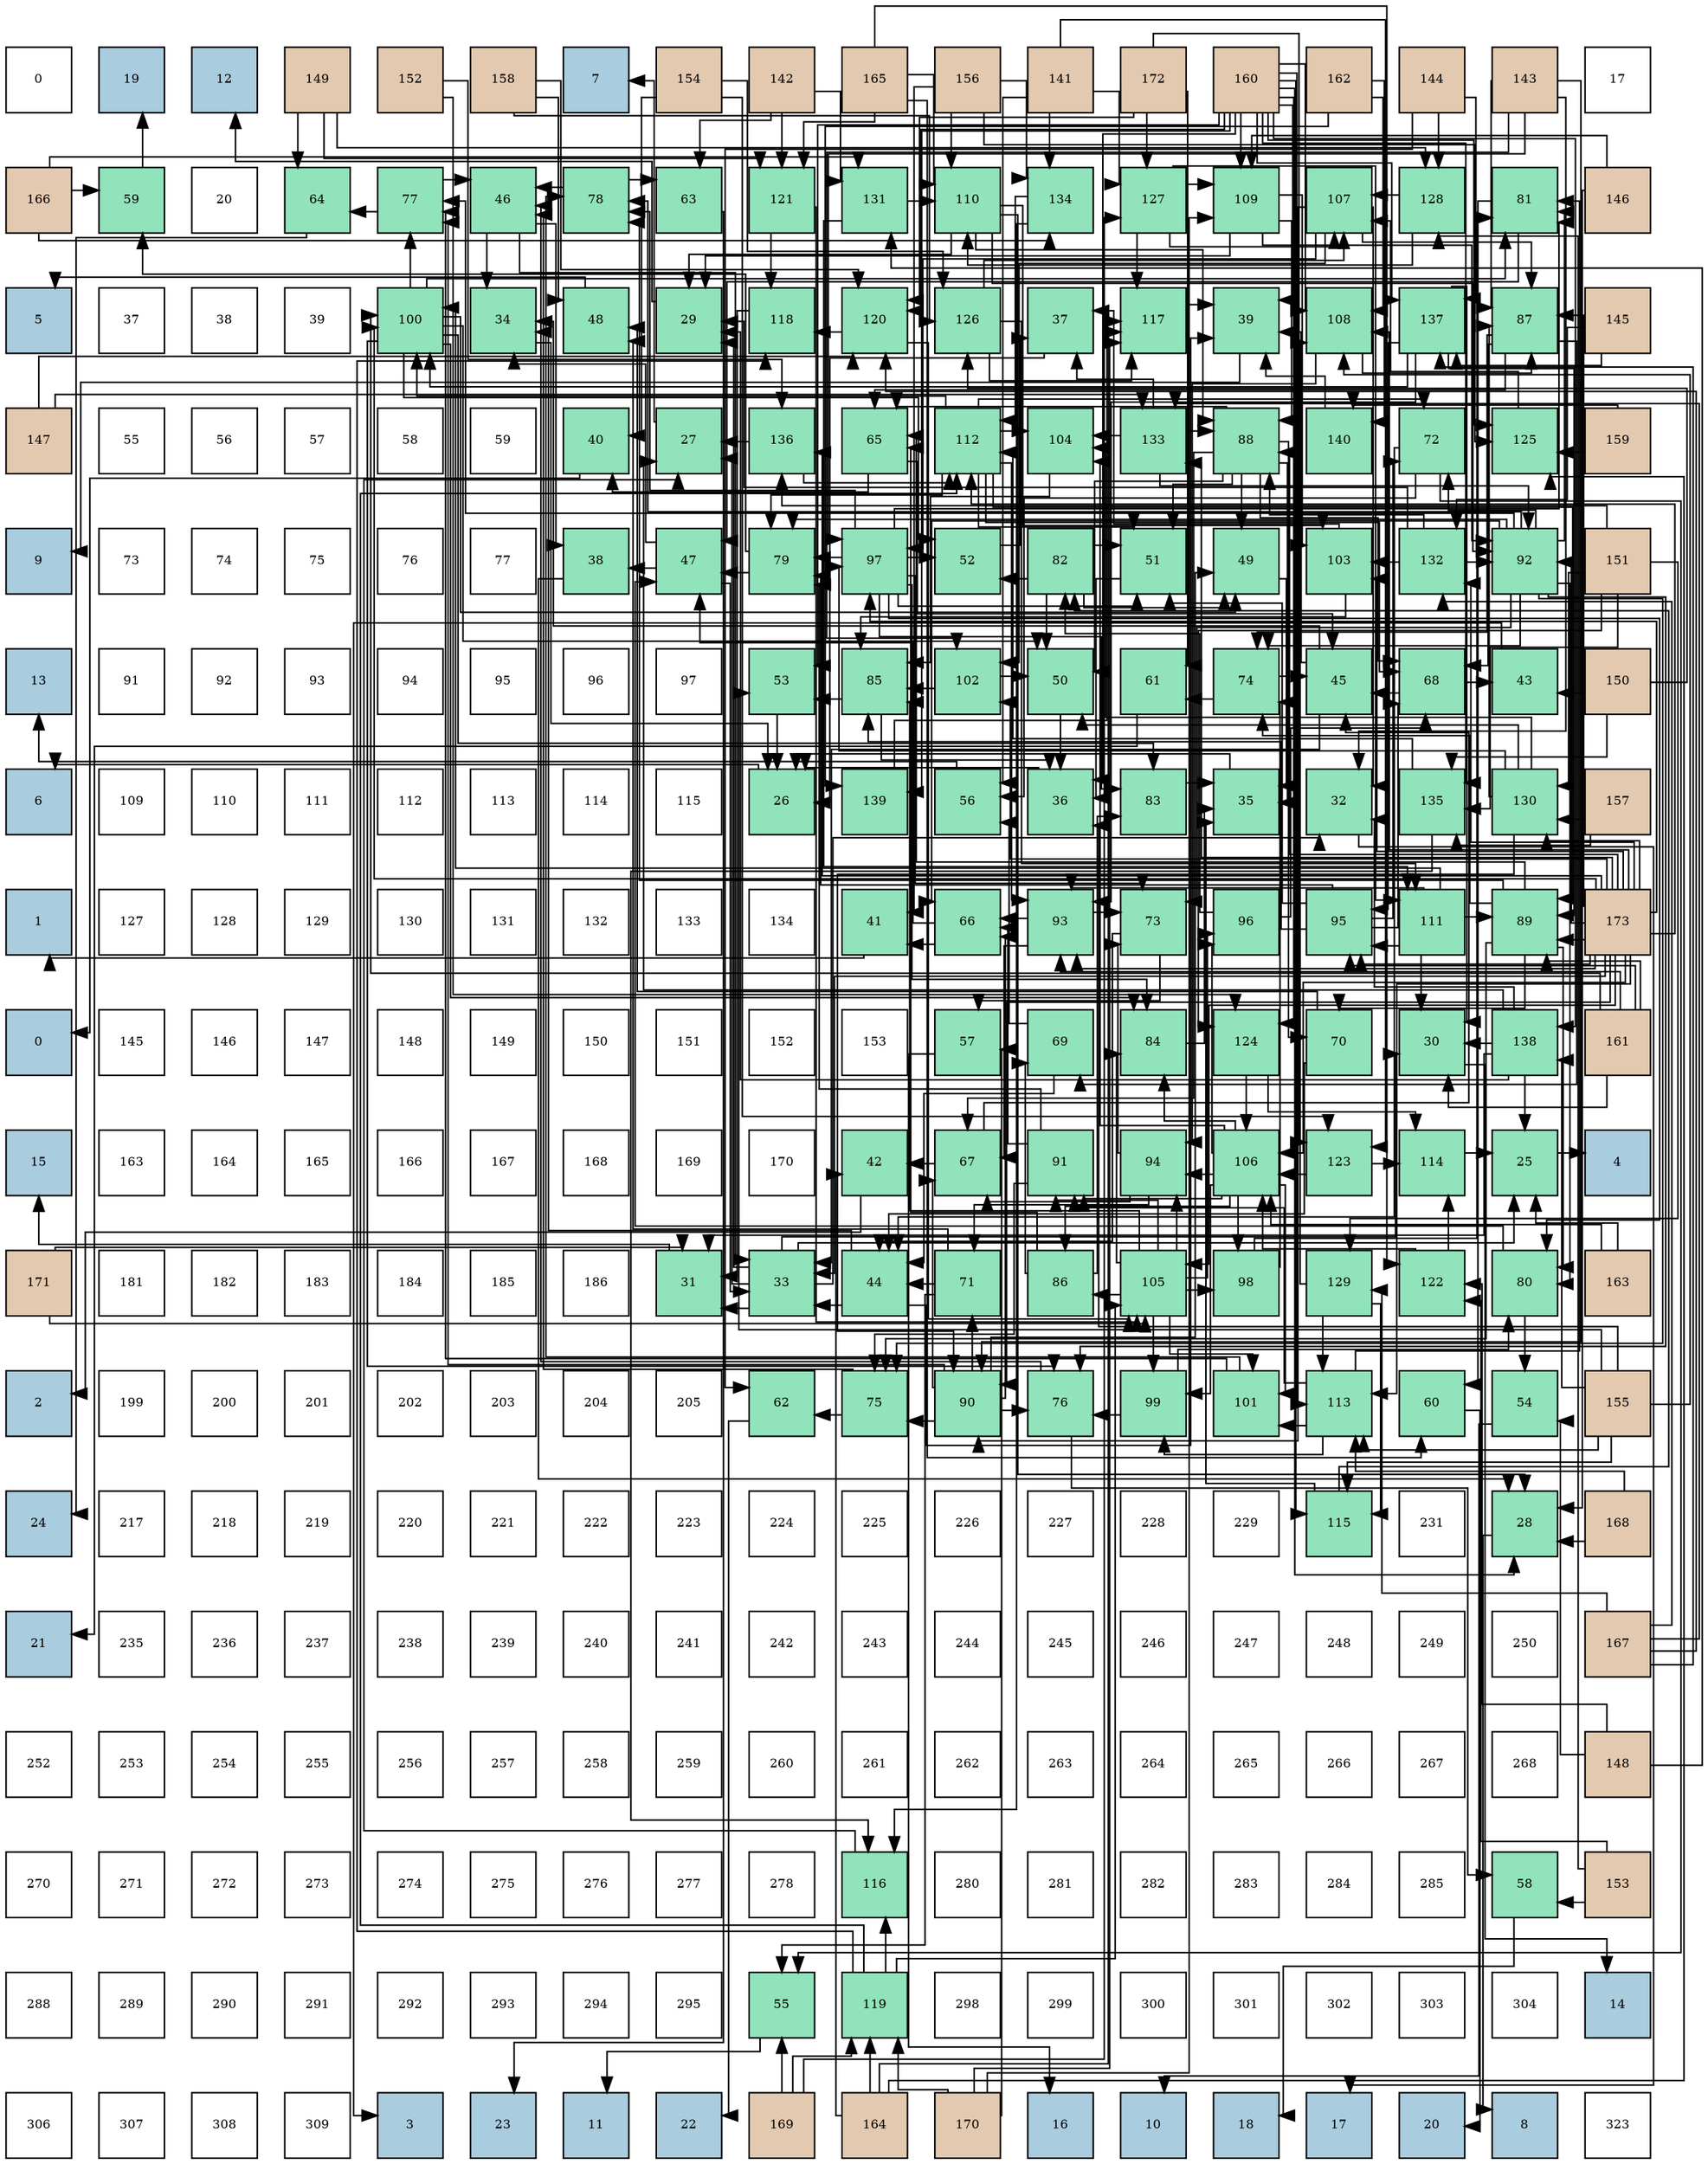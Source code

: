 digraph layout{
 rankdir=TB;
 splines=ortho;
 node [style=filled shape=square fixedsize=true width=0.6];
0[label="0", fontsize=8, fillcolor="#ffffff"];
1[label="19", fontsize=8, fillcolor="#a9ccde"];
2[label="12", fontsize=8, fillcolor="#a9ccde"];
3[label="149", fontsize=8, fillcolor="#e3c9af"];
4[label="152", fontsize=8, fillcolor="#e3c9af"];
5[label="158", fontsize=8, fillcolor="#e3c9af"];
6[label="7", fontsize=8, fillcolor="#a9ccde"];
7[label="154", fontsize=8, fillcolor="#e3c9af"];
8[label="142", fontsize=8, fillcolor="#e3c9af"];
9[label="165", fontsize=8, fillcolor="#e3c9af"];
10[label="156", fontsize=8, fillcolor="#e3c9af"];
11[label="141", fontsize=8, fillcolor="#e3c9af"];
12[label="172", fontsize=8, fillcolor="#e3c9af"];
13[label="160", fontsize=8, fillcolor="#e3c9af"];
14[label="162", fontsize=8, fillcolor="#e3c9af"];
15[label="144", fontsize=8, fillcolor="#e3c9af"];
16[label="143", fontsize=8, fillcolor="#e3c9af"];
17[label="17", fontsize=8, fillcolor="#ffffff"];
18[label="166", fontsize=8, fillcolor="#e3c9af"];
19[label="59", fontsize=8, fillcolor="#91e3bb"];
20[label="20", fontsize=8, fillcolor="#ffffff"];
21[label="64", fontsize=8, fillcolor="#91e3bb"];
22[label="77", fontsize=8, fillcolor="#91e3bb"];
23[label="46", fontsize=8, fillcolor="#91e3bb"];
24[label="78", fontsize=8, fillcolor="#91e3bb"];
25[label="63", fontsize=8, fillcolor="#91e3bb"];
26[label="121", fontsize=8, fillcolor="#91e3bb"];
27[label="131", fontsize=8, fillcolor="#91e3bb"];
28[label="110", fontsize=8, fillcolor="#91e3bb"];
29[label="134", fontsize=8, fillcolor="#91e3bb"];
30[label="127", fontsize=8, fillcolor="#91e3bb"];
31[label="109", fontsize=8, fillcolor="#91e3bb"];
32[label="107", fontsize=8, fillcolor="#91e3bb"];
33[label="128", fontsize=8, fillcolor="#91e3bb"];
34[label="81", fontsize=8, fillcolor="#91e3bb"];
35[label="146", fontsize=8, fillcolor="#e3c9af"];
36[label="5", fontsize=8, fillcolor="#a9ccde"];
37[label="37", fontsize=8, fillcolor="#ffffff"];
38[label="38", fontsize=8, fillcolor="#ffffff"];
39[label="39", fontsize=8, fillcolor="#ffffff"];
40[label="100", fontsize=8, fillcolor="#91e3bb"];
41[label="34", fontsize=8, fillcolor="#91e3bb"];
42[label="48", fontsize=8, fillcolor="#91e3bb"];
43[label="29", fontsize=8, fillcolor="#91e3bb"];
44[label="118", fontsize=8, fillcolor="#91e3bb"];
45[label="120", fontsize=8, fillcolor="#91e3bb"];
46[label="126", fontsize=8, fillcolor="#91e3bb"];
47[label="37", fontsize=8, fillcolor="#91e3bb"];
48[label="117", fontsize=8, fillcolor="#91e3bb"];
49[label="39", fontsize=8, fillcolor="#91e3bb"];
50[label="108", fontsize=8, fillcolor="#91e3bb"];
51[label="137", fontsize=8, fillcolor="#91e3bb"];
52[label="87", fontsize=8, fillcolor="#91e3bb"];
53[label="145", fontsize=8, fillcolor="#e3c9af"];
54[label="147", fontsize=8, fillcolor="#e3c9af"];
55[label="55", fontsize=8, fillcolor="#ffffff"];
56[label="56", fontsize=8, fillcolor="#ffffff"];
57[label="57", fontsize=8, fillcolor="#ffffff"];
58[label="58", fontsize=8, fillcolor="#ffffff"];
59[label="59", fontsize=8, fillcolor="#ffffff"];
60[label="40", fontsize=8, fillcolor="#91e3bb"];
61[label="27", fontsize=8, fillcolor="#91e3bb"];
62[label="136", fontsize=8, fillcolor="#91e3bb"];
63[label="65", fontsize=8, fillcolor="#91e3bb"];
64[label="112", fontsize=8, fillcolor="#91e3bb"];
65[label="104", fontsize=8, fillcolor="#91e3bb"];
66[label="133", fontsize=8, fillcolor="#91e3bb"];
67[label="88", fontsize=8, fillcolor="#91e3bb"];
68[label="140", fontsize=8, fillcolor="#91e3bb"];
69[label="72", fontsize=8, fillcolor="#91e3bb"];
70[label="125", fontsize=8, fillcolor="#91e3bb"];
71[label="159", fontsize=8, fillcolor="#e3c9af"];
72[label="9", fontsize=8, fillcolor="#a9ccde"];
73[label="73", fontsize=8, fillcolor="#ffffff"];
74[label="74", fontsize=8, fillcolor="#ffffff"];
75[label="75", fontsize=8, fillcolor="#ffffff"];
76[label="76", fontsize=8, fillcolor="#ffffff"];
77[label="77", fontsize=8, fillcolor="#ffffff"];
78[label="38", fontsize=8, fillcolor="#91e3bb"];
79[label="47", fontsize=8, fillcolor="#91e3bb"];
80[label="79", fontsize=8, fillcolor="#91e3bb"];
81[label="97", fontsize=8, fillcolor="#91e3bb"];
82[label="52", fontsize=8, fillcolor="#91e3bb"];
83[label="82", fontsize=8, fillcolor="#91e3bb"];
84[label="51", fontsize=8, fillcolor="#91e3bb"];
85[label="49", fontsize=8, fillcolor="#91e3bb"];
86[label="103", fontsize=8, fillcolor="#91e3bb"];
87[label="132", fontsize=8, fillcolor="#91e3bb"];
88[label="92", fontsize=8, fillcolor="#91e3bb"];
89[label="151", fontsize=8, fillcolor="#e3c9af"];
90[label="13", fontsize=8, fillcolor="#a9ccde"];
91[label="91", fontsize=8, fillcolor="#ffffff"];
92[label="92", fontsize=8, fillcolor="#ffffff"];
93[label="93", fontsize=8, fillcolor="#ffffff"];
94[label="94", fontsize=8, fillcolor="#ffffff"];
95[label="95", fontsize=8, fillcolor="#ffffff"];
96[label="96", fontsize=8, fillcolor="#ffffff"];
97[label="97", fontsize=8, fillcolor="#ffffff"];
98[label="53", fontsize=8, fillcolor="#91e3bb"];
99[label="85", fontsize=8, fillcolor="#91e3bb"];
100[label="102", fontsize=8, fillcolor="#91e3bb"];
101[label="50", fontsize=8, fillcolor="#91e3bb"];
102[label="61", fontsize=8, fillcolor="#91e3bb"];
103[label="74", fontsize=8, fillcolor="#91e3bb"];
104[label="45", fontsize=8, fillcolor="#91e3bb"];
105[label="68", fontsize=8, fillcolor="#91e3bb"];
106[label="43", fontsize=8, fillcolor="#91e3bb"];
107[label="150", fontsize=8, fillcolor="#e3c9af"];
108[label="6", fontsize=8, fillcolor="#a9ccde"];
109[label="109", fontsize=8, fillcolor="#ffffff"];
110[label="110", fontsize=8, fillcolor="#ffffff"];
111[label="111", fontsize=8, fillcolor="#ffffff"];
112[label="112", fontsize=8, fillcolor="#ffffff"];
113[label="113", fontsize=8, fillcolor="#ffffff"];
114[label="114", fontsize=8, fillcolor="#ffffff"];
115[label="115", fontsize=8, fillcolor="#ffffff"];
116[label="26", fontsize=8, fillcolor="#91e3bb"];
117[label="139", fontsize=8, fillcolor="#91e3bb"];
118[label="56", fontsize=8, fillcolor="#91e3bb"];
119[label="36", fontsize=8, fillcolor="#91e3bb"];
120[label="83", fontsize=8, fillcolor="#91e3bb"];
121[label="35", fontsize=8, fillcolor="#91e3bb"];
122[label="32", fontsize=8, fillcolor="#91e3bb"];
123[label="135", fontsize=8, fillcolor="#91e3bb"];
124[label="130", fontsize=8, fillcolor="#91e3bb"];
125[label="157", fontsize=8, fillcolor="#e3c9af"];
126[label="1", fontsize=8, fillcolor="#a9ccde"];
127[label="127", fontsize=8, fillcolor="#ffffff"];
128[label="128", fontsize=8, fillcolor="#ffffff"];
129[label="129", fontsize=8, fillcolor="#ffffff"];
130[label="130", fontsize=8, fillcolor="#ffffff"];
131[label="131", fontsize=8, fillcolor="#ffffff"];
132[label="132", fontsize=8, fillcolor="#ffffff"];
133[label="133", fontsize=8, fillcolor="#ffffff"];
134[label="134", fontsize=8, fillcolor="#ffffff"];
135[label="41", fontsize=8, fillcolor="#91e3bb"];
136[label="66", fontsize=8, fillcolor="#91e3bb"];
137[label="93", fontsize=8, fillcolor="#91e3bb"];
138[label="73", fontsize=8, fillcolor="#91e3bb"];
139[label="96", fontsize=8, fillcolor="#91e3bb"];
140[label="95", fontsize=8, fillcolor="#91e3bb"];
141[label="111", fontsize=8, fillcolor="#91e3bb"];
142[label="89", fontsize=8, fillcolor="#91e3bb"];
143[label="173", fontsize=8, fillcolor="#e3c9af"];
144[label="0", fontsize=8, fillcolor="#a9ccde"];
145[label="145", fontsize=8, fillcolor="#ffffff"];
146[label="146", fontsize=8, fillcolor="#ffffff"];
147[label="147", fontsize=8, fillcolor="#ffffff"];
148[label="148", fontsize=8, fillcolor="#ffffff"];
149[label="149", fontsize=8, fillcolor="#ffffff"];
150[label="150", fontsize=8, fillcolor="#ffffff"];
151[label="151", fontsize=8, fillcolor="#ffffff"];
152[label="152", fontsize=8, fillcolor="#ffffff"];
153[label="153", fontsize=8, fillcolor="#ffffff"];
154[label="57", fontsize=8, fillcolor="#91e3bb"];
155[label="69", fontsize=8, fillcolor="#91e3bb"];
156[label="84", fontsize=8, fillcolor="#91e3bb"];
157[label="124", fontsize=8, fillcolor="#91e3bb"];
158[label="70", fontsize=8, fillcolor="#91e3bb"];
159[label="30", fontsize=8, fillcolor="#91e3bb"];
160[label="138", fontsize=8, fillcolor="#91e3bb"];
161[label="161", fontsize=8, fillcolor="#e3c9af"];
162[label="15", fontsize=8, fillcolor="#a9ccde"];
163[label="163", fontsize=8, fillcolor="#ffffff"];
164[label="164", fontsize=8, fillcolor="#ffffff"];
165[label="165", fontsize=8, fillcolor="#ffffff"];
166[label="166", fontsize=8, fillcolor="#ffffff"];
167[label="167", fontsize=8, fillcolor="#ffffff"];
168[label="168", fontsize=8, fillcolor="#ffffff"];
169[label="169", fontsize=8, fillcolor="#ffffff"];
170[label="170", fontsize=8, fillcolor="#ffffff"];
171[label="42", fontsize=8, fillcolor="#91e3bb"];
172[label="67", fontsize=8, fillcolor="#91e3bb"];
173[label="91", fontsize=8, fillcolor="#91e3bb"];
174[label="94", fontsize=8, fillcolor="#91e3bb"];
175[label="106", fontsize=8, fillcolor="#91e3bb"];
176[label="123", fontsize=8, fillcolor="#91e3bb"];
177[label="114", fontsize=8, fillcolor="#91e3bb"];
178[label="25", fontsize=8, fillcolor="#91e3bb"];
179[label="4", fontsize=8, fillcolor="#a9ccde"];
180[label="171", fontsize=8, fillcolor="#e3c9af"];
181[label="181", fontsize=8, fillcolor="#ffffff"];
182[label="182", fontsize=8, fillcolor="#ffffff"];
183[label="183", fontsize=8, fillcolor="#ffffff"];
184[label="184", fontsize=8, fillcolor="#ffffff"];
185[label="185", fontsize=8, fillcolor="#ffffff"];
186[label="186", fontsize=8, fillcolor="#ffffff"];
187[label="31", fontsize=8, fillcolor="#91e3bb"];
188[label="33", fontsize=8, fillcolor="#91e3bb"];
189[label="44", fontsize=8, fillcolor="#91e3bb"];
190[label="71", fontsize=8, fillcolor="#91e3bb"];
191[label="86", fontsize=8, fillcolor="#91e3bb"];
192[label="105", fontsize=8, fillcolor="#91e3bb"];
193[label="98", fontsize=8, fillcolor="#91e3bb"];
194[label="129", fontsize=8, fillcolor="#91e3bb"];
195[label="122", fontsize=8, fillcolor="#91e3bb"];
196[label="80", fontsize=8, fillcolor="#91e3bb"];
197[label="163", fontsize=8, fillcolor="#e3c9af"];
198[label="2", fontsize=8, fillcolor="#a9ccde"];
199[label="199", fontsize=8, fillcolor="#ffffff"];
200[label="200", fontsize=8, fillcolor="#ffffff"];
201[label="201", fontsize=8, fillcolor="#ffffff"];
202[label="202", fontsize=8, fillcolor="#ffffff"];
203[label="203", fontsize=8, fillcolor="#ffffff"];
204[label="204", fontsize=8, fillcolor="#ffffff"];
205[label="205", fontsize=8, fillcolor="#ffffff"];
206[label="62", fontsize=8, fillcolor="#91e3bb"];
207[label="75", fontsize=8, fillcolor="#91e3bb"];
208[label="90", fontsize=8, fillcolor="#91e3bb"];
209[label="76", fontsize=8, fillcolor="#91e3bb"];
210[label="99", fontsize=8, fillcolor="#91e3bb"];
211[label="101", fontsize=8, fillcolor="#91e3bb"];
212[label="113", fontsize=8, fillcolor="#91e3bb"];
213[label="60", fontsize=8, fillcolor="#91e3bb"];
214[label="54", fontsize=8, fillcolor="#91e3bb"];
215[label="155", fontsize=8, fillcolor="#e3c9af"];
216[label="24", fontsize=8, fillcolor="#a9ccde"];
217[label="217", fontsize=8, fillcolor="#ffffff"];
218[label="218", fontsize=8, fillcolor="#ffffff"];
219[label="219", fontsize=8, fillcolor="#ffffff"];
220[label="220", fontsize=8, fillcolor="#ffffff"];
221[label="221", fontsize=8, fillcolor="#ffffff"];
222[label="222", fontsize=8, fillcolor="#ffffff"];
223[label="223", fontsize=8, fillcolor="#ffffff"];
224[label="224", fontsize=8, fillcolor="#ffffff"];
225[label="225", fontsize=8, fillcolor="#ffffff"];
226[label="226", fontsize=8, fillcolor="#ffffff"];
227[label="227", fontsize=8, fillcolor="#ffffff"];
228[label="228", fontsize=8, fillcolor="#ffffff"];
229[label="229", fontsize=8, fillcolor="#ffffff"];
230[label="115", fontsize=8, fillcolor="#91e3bb"];
231[label="231", fontsize=8, fillcolor="#ffffff"];
232[label="28", fontsize=8, fillcolor="#91e3bb"];
233[label="168", fontsize=8, fillcolor="#e3c9af"];
234[label="21", fontsize=8, fillcolor="#a9ccde"];
235[label="235", fontsize=8, fillcolor="#ffffff"];
236[label="236", fontsize=8, fillcolor="#ffffff"];
237[label="237", fontsize=8, fillcolor="#ffffff"];
238[label="238", fontsize=8, fillcolor="#ffffff"];
239[label="239", fontsize=8, fillcolor="#ffffff"];
240[label="240", fontsize=8, fillcolor="#ffffff"];
241[label="241", fontsize=8, fillcolor="#ffffff"];
242[label="242", fontsize=8, fillcolor="#ffffff"];
243[label="243", fontsize=8, fillcolor="#ffffff"];
244[label="244", fontsize=8, fillcolor="#ffffff"];
245[label="245", fontsize=8, fillcolor="#ffffff"];
246[label="246", fontsize=8, fillcolor="#ffffff"];
247[label="247", fontsize=8, fillcolor="#ffffff"];
248[label="248", fontsize=8, fillcolor="#ffffff"];
249[label="249", fontsize=8, fillcolor="#ffffff"];
250[label="250", fontsize=8, fillcolor="#ffffff"];
251[label="167", fontsize=8, fillcolor="#e3c9af"];
252[label="252", fontsize=8, fillcolor="#ffffff"];
253[label="253", fontsize=8, fillcolor="#ffffff"];
254[label="254", fontsize=8, fillcolor="#ffffff"];
255[label="255", fontsize=8, fillcolor="#ffffff"];
256[label="256", fontsize=8, fillcolor="#ffffff"];
257[label="257", fontsize=8, fillcolor="#ffffff"];
258[label="258", fontsize=8, fillcolor="#ffffff"];
259[label="259", fontsize=8, fillcolor="#ffffff"];
260[label="260", fontsize=8, fillcolor="#ffffff"];
261[label="261", fontsize=8, fillcolor="#ffffff"];
262[label="262", fontsize=8, fillcolor="#ffffff"];
263[label="263", fontsize=8, fillcolor="#ffffff"];
264[label="264", fontsize=8, fillcolor="#ffffff"];
265[label="265", fontsize=8, fillcolor="#ffffff"];
266[label="266", fontsize=8, fillcolor="#ffffff"];
267[label="267", fontsize=8, fillcolor="#ffffff"];
268[label="268", fontsize=8, fillcolor="#ffffff"];
269[label="148", fontsize=8, fillcolor="#e3c9af"];
270[label="270", fontsize=8, fillcolor="#ffffff"];
271[label="271", fontsize=8, fillcolor="#ffffff"];
272[label="272", fontsize=8, fillcolor="#ffffff"];
273[label="273", fontsize=8, fillcolor="#ffffff"];
274[label="274", fontsize=8, fillcolor="#ffffff"];
275[label="275", fontsize=8, fillcolor="#ffffff"];
276[label="276", fontsize=8, fillcolor="#ffffff"];
277[label="277", fontsize=8, fillcolor="#ffffff"];
278[label="278", fontsize=8, fillcolor="#ffffff"];
279[label="116", fontsize=8, fillcolor="#91e3bb"];
280[label="280", fontsize=8, fillcolor="#ffffff"];
281[label="281", fontsize=8, fillcolor="#ffffff"];
282[label="282", fontsize=8, fillcolor="#ffffff"];
283[label="283", fontsize=8, fillcolor="#ffffff"];
284[label="284", fontsize=8, fillcolor="#ffffff"];
285[label="285", fontsize=8, fillcolor="#ffffff"];
286[label="58", fontsize=8, fillcolor="#91e3bb"];
287[label="153", fontsize=8, fillcolor="#e3c9af"];
288[label="288", fontsize=8, fillcolor="#ffffff"];
289[label="289", fontsize=8, fillcolor="#ffffff"];
290[label="290", fontsize=8, fillcolor="#ffffff"];
291[label="291", fontsize=8, fillcolor="#ffffff"];
292[label="292", fontsize=8, fillcolor="#ffffff"];
293[label="293", fontsize=8, fillcolor="#ffffff"];
294[label="294", fontsize=8, fillcolor="#ffffff"];
295[label="295", fontsize=8, fillcolor="#ffffff"];
296[label="55", fontsize=8, fillcolor="#91e3bb"];
297[label="119", fontsize=8, fillcolor="#91e3bb"];
298[label="298", fontsize=8, fillcolor="#ffffff"];
299[label="299", fontsize=8, fillcolor="#ffffff"];
300[label="300", fontsize=8, fillcolor="#ffffff"];
301[label="301", fontsize=8, fillcolor="#ffffff"];
302[label="302", fontsize=8, fillcolor="#ffffff"];
303[label="303", fontsize=8, fillcolor="#ffffff"];
304[label="304", fontsize=8, fillcolor="#ffffff"];
305[label="14", fontsize=8, fillcolor="#a9ccde"];
306[label="306", fontsize=8, fillcolor="#ffffff"];
307[label="307", fontsize=8, fillcolor="#ffffff"];
308[label="308", fontsize=8, fillcolor="#ffffff"];
309[label="309", fontsize=8, fillcolor="#ffffff"];
310[label="3", fontsize=8, fillcolor="#a9ccde"];
311[label="23", fontsize=8, fillcolor="#a9ccde"];
312[label="11", fontsize=8, fillcolor="#a9ccde"];
313[label="22", fontsize=8, fillcolor="#a9ccde"];
314[label="169", fontsize=8, fillcolor="#e3c9af"];
315[label="164", fontsize=8, fillcolor="#e3c9af"];
316[label="170", fontsize=8, fillcolor="#e3c9af"];
317[label="16", fontsize=8, fillcolor="#a9ccde"];
318[label="10", fontsize=8, fillcolor="#a9ccde"];
319[label="18", fontsize=8, fillcolor="#a9ccde"];
320[label="17", fontsize=8, fillcolor="#a9ccde"];
321[label="20", fontsize=8, fillcolor="#a9ccde"];
322[label="8", fontsize=8, fillcolor="#a9ccde"];
323[label="323", fontsize=8, fillcolor="#ffffff"];
edge [constraint=false, style=vis];178 -> 179;
116 -> 108;
61 -> 6;
232 -> 322;
43 -> 2;
159 -> 305;
187 -> 162;
122 -> 320;
188 -> 178;
188 -> 61;
188 -> 43;
188 -> 159;
188 -> 187;
188 -> 122;
41 -> 116;
121 -> 116;
119 -> 116;
47 -> 116;
78 -> 232;
49 -> 72;
60 -> 144;
135 -> 126;
171 -> 198;
106 -> 310;
189 -> 188;
189 -> 41;
189 -> 49;
104 -> 188;
104 -> 41;
104 -> 49;
23 -> 188;
23 -> 41;
23 -> 78;
79 -> 188;
79 -> 41;
79 -> 78;
42 -> 36;
85 -> 121;
101 -> 119;
84 -> 119;
82 -> 47;
98 -> 116;
214 -> 318;
296 -> 312;
118 -> 90;
154 -> 317;
286 -> 319;
19 -> 1;
213 -> 321;
102 -> 234;
206 -> 313;
25 -> 311;
21 -> 216;
63 -> 60;
63 -> 104;
136 -> 135;
136 -> 79;
172 -> 171;
172 -> 104;
105 -> 106;
105 -> 104;
155 -> 189;
155 -> 118;
158 -> 189;
158 -> 42;
190 -> 189;
190 -> 42;
190 -> 296;
69 -> 189;
69 -> 296;
69 -> 118;
138 -> 189;
138 -> 154;
103 -> 104;
103 -> 102;
207 -> 23;
207 -> 206;
209 -> 23;
209 -> 286;
22 -> 23;
22 -> 21;
24 -> 23;
24 -> 25;
80 -> 79;
80 -> 19;
196 -> 79;
196 -> 214;
34 -> 79;
34 -> 213;
83 -> 85;
83 -> 101;
83 -> 84;
83 -> 82;
120 -> 121;
156 -> 121;
99 -> 119;
99 -> 98;
191 -> 63;
191 -> 155;
191 -> 120;
52 -> 63;
52 -> 105;
52 -> 155;
52 -> 103;
67 -> 121;
67 -> 85;
67 -> 101;
67 -> 84;
67 -> 63;
67 -> 172;
67 -> 105;
67 -> 158;
142 -> 63;
142 -> 158;
142 -> 103;
142 -> 207;
142 -> 24;
142 -> 196;
208 -> 85;
208 -> 136;
208 -> 172;
208 -> 190;
208 -> 207;
208 -> 209;
208 -> 22;
173 -> 136;
173 -> 207;
173 -> 80;
88 -> 136;
88 -> 69;
88 -> 138;
88 -> 103;
88 -> 207;
88 -> 209;
88 -> 22;
88 -> 24;
88 -> 80;
88 -> 196;
88 -> 34;
137 -> 136;
137 -> 172;
137 -> 138;
174 -> 172;
174 -> 190;
174 -> 138;
140 -> 84;
140 -> 105;
140 -> 69;
140 -> 80;
140 -> 99;
139 -> 105;
139 -> 83;
81 -> 84;
81 -> 82;
81 -> 138;
81 -> 24;
81 -> 80;
81 -> 196;
81 -> 34;
81 -> 120;
81 -> 156;
193 -> 103;
193 -> 34;
210 -> 209;
210 -> 196;
40 -> 85;
40 -> 101;
40 -> 82;
40 -> 209;
40 -> 22;
40 -> 34;
40 -> 120;
40 -> 156;
211 -> 22;
211 -> 24;
100 -> 101;
100 -> 99;
86 -> 47;
86 -> 99;
65 -> 99;
192 -> 156;
192 -> 99;
192 -> 191;
192 -> 173;
192 -> 174;
192 -> 139;
192 -> 193;
192 -> 210;
192 -> 211;
175 -> 156;
175 -> 191;
175 -> 173;
175 -> 174;
175 -> 139;
175 -> 193;
175 -> 210;
175 -> 211;
175 -> 65;
32 -> 122;
32 -> 52;
32 -> 208;
32 -> 81;
32 -> 100;
50 -> 52;
50 -> 174;
31 -> 43;
31 -> 67;
31 -> 88;
31 -> 86;
28 -> 232;
28 -> 43;
28 -> 67;
28 -> 88;
28 -> 86;
141 -> 159;
141 -> 142;
141 -> 137;
141 -> 140;
141 -> 40;
64 -> 84;
64 -> 105;
64 -> 69;
64 -> 80;
64 -> 142;
64 -> 137;
64 -> 40;
64 -> 65;
212 -> 34;
212 -> 173;
212 -> 210;
212 -> 211;
177 -> 178;
230 -> 121;
230 -> 83;
279 -> 61;
48 -> 49;
44 -> 187;
297 -> 192;
297 -> 64;
297 -> 279;
297 -> 44;
45 -> 192;
45 -> 44;
26 -> 192;
26 -> 44;
195 -> 175;
195 -> 177;
176 -> 175;
176 -> 177;
157 -> 175;
157 -> 177;
70 -> 32;
46 -> 32;
46 -> 141;
46 -> 48;
30 -> 32;
30 -> 31;
30 -> 141;
30 -> 48;
33 -> 32;
33 -> 28;
194 -> 50;
194 -> 212;
194 -> 230;
124 -> 101;
124 -> 52;
124 -> 208;
124 -> 81;
124 -> 65;
27 -> 28;
27 -> 141;
87 -> 43;
87 -> 67;
87 -> 88;
87 -> 86;
66 -> 47;
66 -> 67;
66 -> 88;
66 -> 65;
29 -> 64;
29 -> 279;
123 -> 64;
123 -> 279;
62 -> 61;
62 -> 64;
51 -> 159;
51 -> 142;
51 -> 137;
51 -> 140;
51 -> 40;
160 -> 178;
160 -> 61;
160 -> 43;
160 -> 159;
160 -> 187;
160 -> 122;
117 -> 48;
68 -> 49;
11 -> 118;
11 -> 176;
11 -> 30;
11 -> 29;
8 -> 25;
8 -> 26;
8 -> 27;
16 -> 122;
16 -> 52;
16 -> 208;
16 -> 81;
16 -> 100;
15 -> 206;
15 -> 33;
15 -> 51;
53 -> 87;
53 -> 51;
35 -> 232;
35 -> 31;
54 -> 45;
54 -> 66;
269 -> 214;
269 -> 195;
269 -> 27;
3 -> 21;
3 -> 26;
3 -> 33;
107 -> 106;
107 -> 46;
107 -> 123;
89 -> 157;
89 -> 194;
89 -> 124;
89 -> 123;
89 -> 62;
4 -> 157;
4 -> 62;
287 -> 286;
287 -> 195;
287 -> 33;
7 -> 60;
7 -> 176;
7 -> 46;
215 -> 119;
215 -> 98;
215 -> 50;
215 -> 212;
215 -> 230;
215 -> 160;
10 -> 135;
10 -> 28;
10 -> 70;
10 -> 29;
125 -> 124;
125 -> 123;
5 -> 42;
5 -> 45;
5 -> 46;
71 -> 70;
71 -> 68;
13 -> 232;
13 -> 119;
13 -> 49;
13 -> 98;
13 -> 50;
13 -> 31;
13 -> 212;
13 -> 230;
13 -> 45;
13 -> 157;
13 -> 70;
13 -> 123;
13 -> 51;
13 -> 160;
13 -> 117;
161 -> 159;
161 -> 142;
161 -> 137;
161 -> 140;
161 -> 40;
14 -> 50;
14 -> 117;
14 -> 68;
197 -> 178;
197 -> 175;
315 -> 171;
315 -> 48;
315 -> 297;
315 -> 70;
9 -> 213;
9 -> 28;
9 -> 26;
9 -> 195;
18 -> 19;
18 -> 27;
18 -> 29;
251 -> 45;
251 -> 194;
251 -> 87;
251 -> 66;
251 -> 51;
233 -> 232;
233 -> 212;
314 -> 296;
314 -> 297;
314 -> 30;
316 -> 154;
316 -> 31;
316 -> 48;
316 -> 297;
180 -> 187;
180 -> 192;
12 -> 102;
12 -> 45;
12 -> 176;
12 -> 30;
143 -> 188;
143 -> 52;
143 -> 67;
143 -> 142;
143 -> 208;
143 -> 88;
143 -> 137;
143 -> 140;
143 -> 81;
143 -> 40;
143 -> 100;
143 -> 86;
143 -> 192;
143 -> 175;
143 -> 50;
143 -> 64;
143 -> 212;
143 -> 124;
143 -> 87;
143 -> 66;
143 -> 62;
edge [constraint=true, style=invis];
0 -> 18 -> 36 -> 54 -> 72 -> 90 -> 108 -> 126 -> 144 -> 162 -> 180 -> 198 -> 216 -> 234 -> 252 -> 270 -> 288 -> 306;
1 -> 19 -> 37 -> 55 -> 73 -> 91 -> 109 -> 127 -> 145 -> 163 -> 181 -> 199 -> 217 -> 235 -> 253 -> 271 -> 289 -> 307;
2 -> 20 -> 38 -> 56 -> 74 -> 92 -> 110 -> 128 -> 146 -> 164 -> 182 -> 200 -> 218 -> 236 -> 254 -> 272 -> 290 -> 308;
3 -> 21 -> 39 -> 57 -> 75 -> 93 -> 111 -> 129 -> 147 -> 165 -> 183 -> 201 -> 219 -> 237 -> 255 -> 273 -> 291 -> 309;
4 -> 22 -> 40 -> 58 -> 76 -> 94 -> 112 -> 130 -> 148 -> 166 -> 184 -> 202 -> 220 -> 238 -> 256 -> 274 -> 292 -> 310;
5 -> 23 -> 41 -> 59 -> 77 -> 95 -> 113 -> 131 -> 149 -> 167 -> 185 -> 203 -> 221 -> 239 -> 257 -> 275 -> 293 -> 311;
6 -> 24 -> 42 -> 60 -> 78 -> 96 -> 114 -> 132 -> 150 -> 168 -> 186 -> 204 -> 222 -> 240 -> 258 -> 276 -> 294 -> 312;
7 -> 25 -> 43 -> 61 -> 79 -> 97 -> 115 -> 133 -> 151 -> 169 -> 187 -> 205 -> 223 -> 241 -> 259 -> 277 -> 295 -> 313;
8 -> 26 -> 44 -> 62 -> 80 -> 98 -> 116 -> 134 -> 152 -> 170 -> 188 -> 206 -> 224 -> 242 -> 260 -> 278 -> 296 -> 314;
9 -> 27 -> 45 -> 63 -> 81 -> 99 -> 117 -> 135 -> 153 -> 171 -> 189 -> 207 -> 225 -> 243 -> 261 -> 279 -> 297 -> 315;
10 -> 28 -> 46 -> 64 -> 82 -> 100 -> 118 -> 136 -> 154 -> 172 -> 190 -> 208 -> 226 -> 244 -> 262 -> 280 -> 298 -> 316;
11 -> 29 -> 47 -> 65 -> 83 -> 101 -> 119 -> 137 -> 155 -> 173 -> 191 -> 209 -> 227 -> 245 -> 263 -> 281 -> 299 -> 317;
12 -> 30 -> 48 -> 66 -> 84 -> 102 -> 120 -> 138 -> 156 -> 174 -> 192 -> 210 -> 228 -> 246 -> 264 -> 282 -> 300 -> 318;
13 -> 31 -> 49 -> 67 -> 85 -> 103 -> 121 -> 139 -> 157 -> 175 -> 193 -> 211 -> 229 -> 247 -> 265 -> 283 -> 301 -> 319;
14 -> 32 -> 50 -> 68 -> 86 -> 104 -> 122 -> 140 -> 158 -> 176 -> 194 -> 212 -> 230 -> 248 -> 266 -> 284 -> 302 -> 320;
15 -> 33 -> 51 -> 69 -> 87 -> 105 -> 123 -> 141 -> 159 -> 177 -> 195 -> 213 -> 231 -> 249 -> 267 -> 285 -> 303 -> 321;
16 -> 34 -> 52 -> 70 -> 88 -> 106 -> 124 -> 142 -> 160 -> 178 -> 196 -> 214 -> 232 -> 250 -> 268 -> 286 -> 304 -> 322;
17 -> 35 -> 53 -> 71 -> 89 -> 107 -> 125 -> 143 -> 161 -> 179 -> 197 -> 215 -> 233 -> 251 -> 269 -> 287 -> 305 -> 323;
rank = same {0 -> 1 -> 2 -> 3 -> 4 -> 5 -> 6 -> 7 -> 8 -> 9 -> 10 -> 11 -> 12 -> 13 -> 14 -> 15 -> 16 -> 17};
rank = same {18 -> 19 -> 20 -> 21 -> 22 -> 23 -> 24 -> 25 -> 26 -> 27 -> 28 -> 29 -> 30 -> 31 -> 32 -> 33 -> 34 -> 35};
rank = same {36 -> 37 -> 38 -> 39 -> 40 -> 41 -> 42 -> 43 -> 44 -> 45 -> 46 -> 47 -> 48 -> 49 -> 50 -> 51 -> 52 -> 53};
rank = same {54 -> 55 -> 56 -> 57 -> 58 -> 59 -> 60 -> 61 -> 62 -> 63 -> 64 -> 65 -> 66 -> 67 -> 68 -> 69 -> 70 -> 71};
rank = same {72 -> 73 -> 74 -> 75 -> 76 -> 77 -> 78 -> 79 -> 80 -> 81 -> 82 -> 83 -> 84 -> 85 -> 86 -> 87 -> 88 -> 89};
rank = same {90 -> 91 -> 92 -> 93 -> 94 -> 95 -> 96 -> 97 -> 98 -> 99 -> 100 -> 101 -> 102 -> 103 -> 104 -> 105 -> 106 -> 107};
rank = same {108 -> 109 -> 110 -> 111 -> 112 -> 113 -> 114 -> 115 -> 116 -> 117 -> 118 -> 119 -> 120 -> 121 -> 122 -> 123 -> 124 -> 125};
rank = same {126 -> 127 -> 128 -> 129 -> 130 -> 131 -> 132 -> 133 -> 134 -> 135 -> 136 -> 137 -> 138 -> 139 -> 140 -> 141 -> 142 -> 143};
rank = same {144 -> 145 -> 146 -> 147 -> 148 -> 149 -> 150 -> 151 -> 152 -> 153 -> 154 -> 155 -> 156 -> 157 -> 158 -> 159 -> 160 -> 161};
rank = same {162 -> 163 -> 164 -> 165 -> 166 -> 167 -> 168 -> 169 -> 170 -> 171 -> 172 -> 173 -> 174 -> 175 -> 176 -> 177 -> 178 -> 179};
rank = same {180 -> 181 -> 182 -> 183 -> 184 -> 185 -> 186 -> 187 -> 188 -> 189 -> 190 -> 191 -> 192 -> 193 -> 194 -> 195 -> 196 -> 197};
rank = same {198 -> 199 -> 200 -> 201 -> 202 -> 203 -> 204 -> 205 -> 206 -> 207 -> 208 -> 209 -> 210 -> 211 -> 212 -> 213 -> 214 -> 215};
rank = same {216 -> 217 -> 218 -> 219 -> 220 -> 221 -> 222 -> 223 -> 224 -> 225 -> 226 -> 227 -> 228 -> 229 -> 230 -> 231 -> 232 -> 233};
rank = same {234 -> 235 -> 236 -> 237 -> 238 -> 239 -> 240 -> 241 -> 242 -> 243 -> 244 -> 245 -> 246 -> 247 -> 248 -> 249 -> 250 -> 251};
rank = same {252 -> 253 -> 254 -> 255 -> 256 -> 257 -> 258 -> 259 -> 260 -> 261 -> 262 -> 263 -> 264 -> 265 -> 266 -> 267 -> 268 -> 269};
rank = same {270 -> 271 -> 272 -> 273 -> 274 -> 275 -> 276 -> 277 -> 278 -> 279 -> 280 -> 281 -> 282 -> 283 -> 284 -> 285 -> 286 -> 287};
rank = same {288 -> 289 -> 290 -> 291 -> 292 -> 293 -> 294 -> 295 -> 296 -> 297 -> 298 -> 299 -> 300 -> 301 -> 302 -> 303 -> 304 -> 305};
rank = same {306 -> 307 -> 308 -> 309 -> 310 -> 311 -> 312 -> 313 -> 314 -> 315 -> 316 -> 317 -> 318 -> 319 -> 320 -> 321 -> 322 -> 323};
}